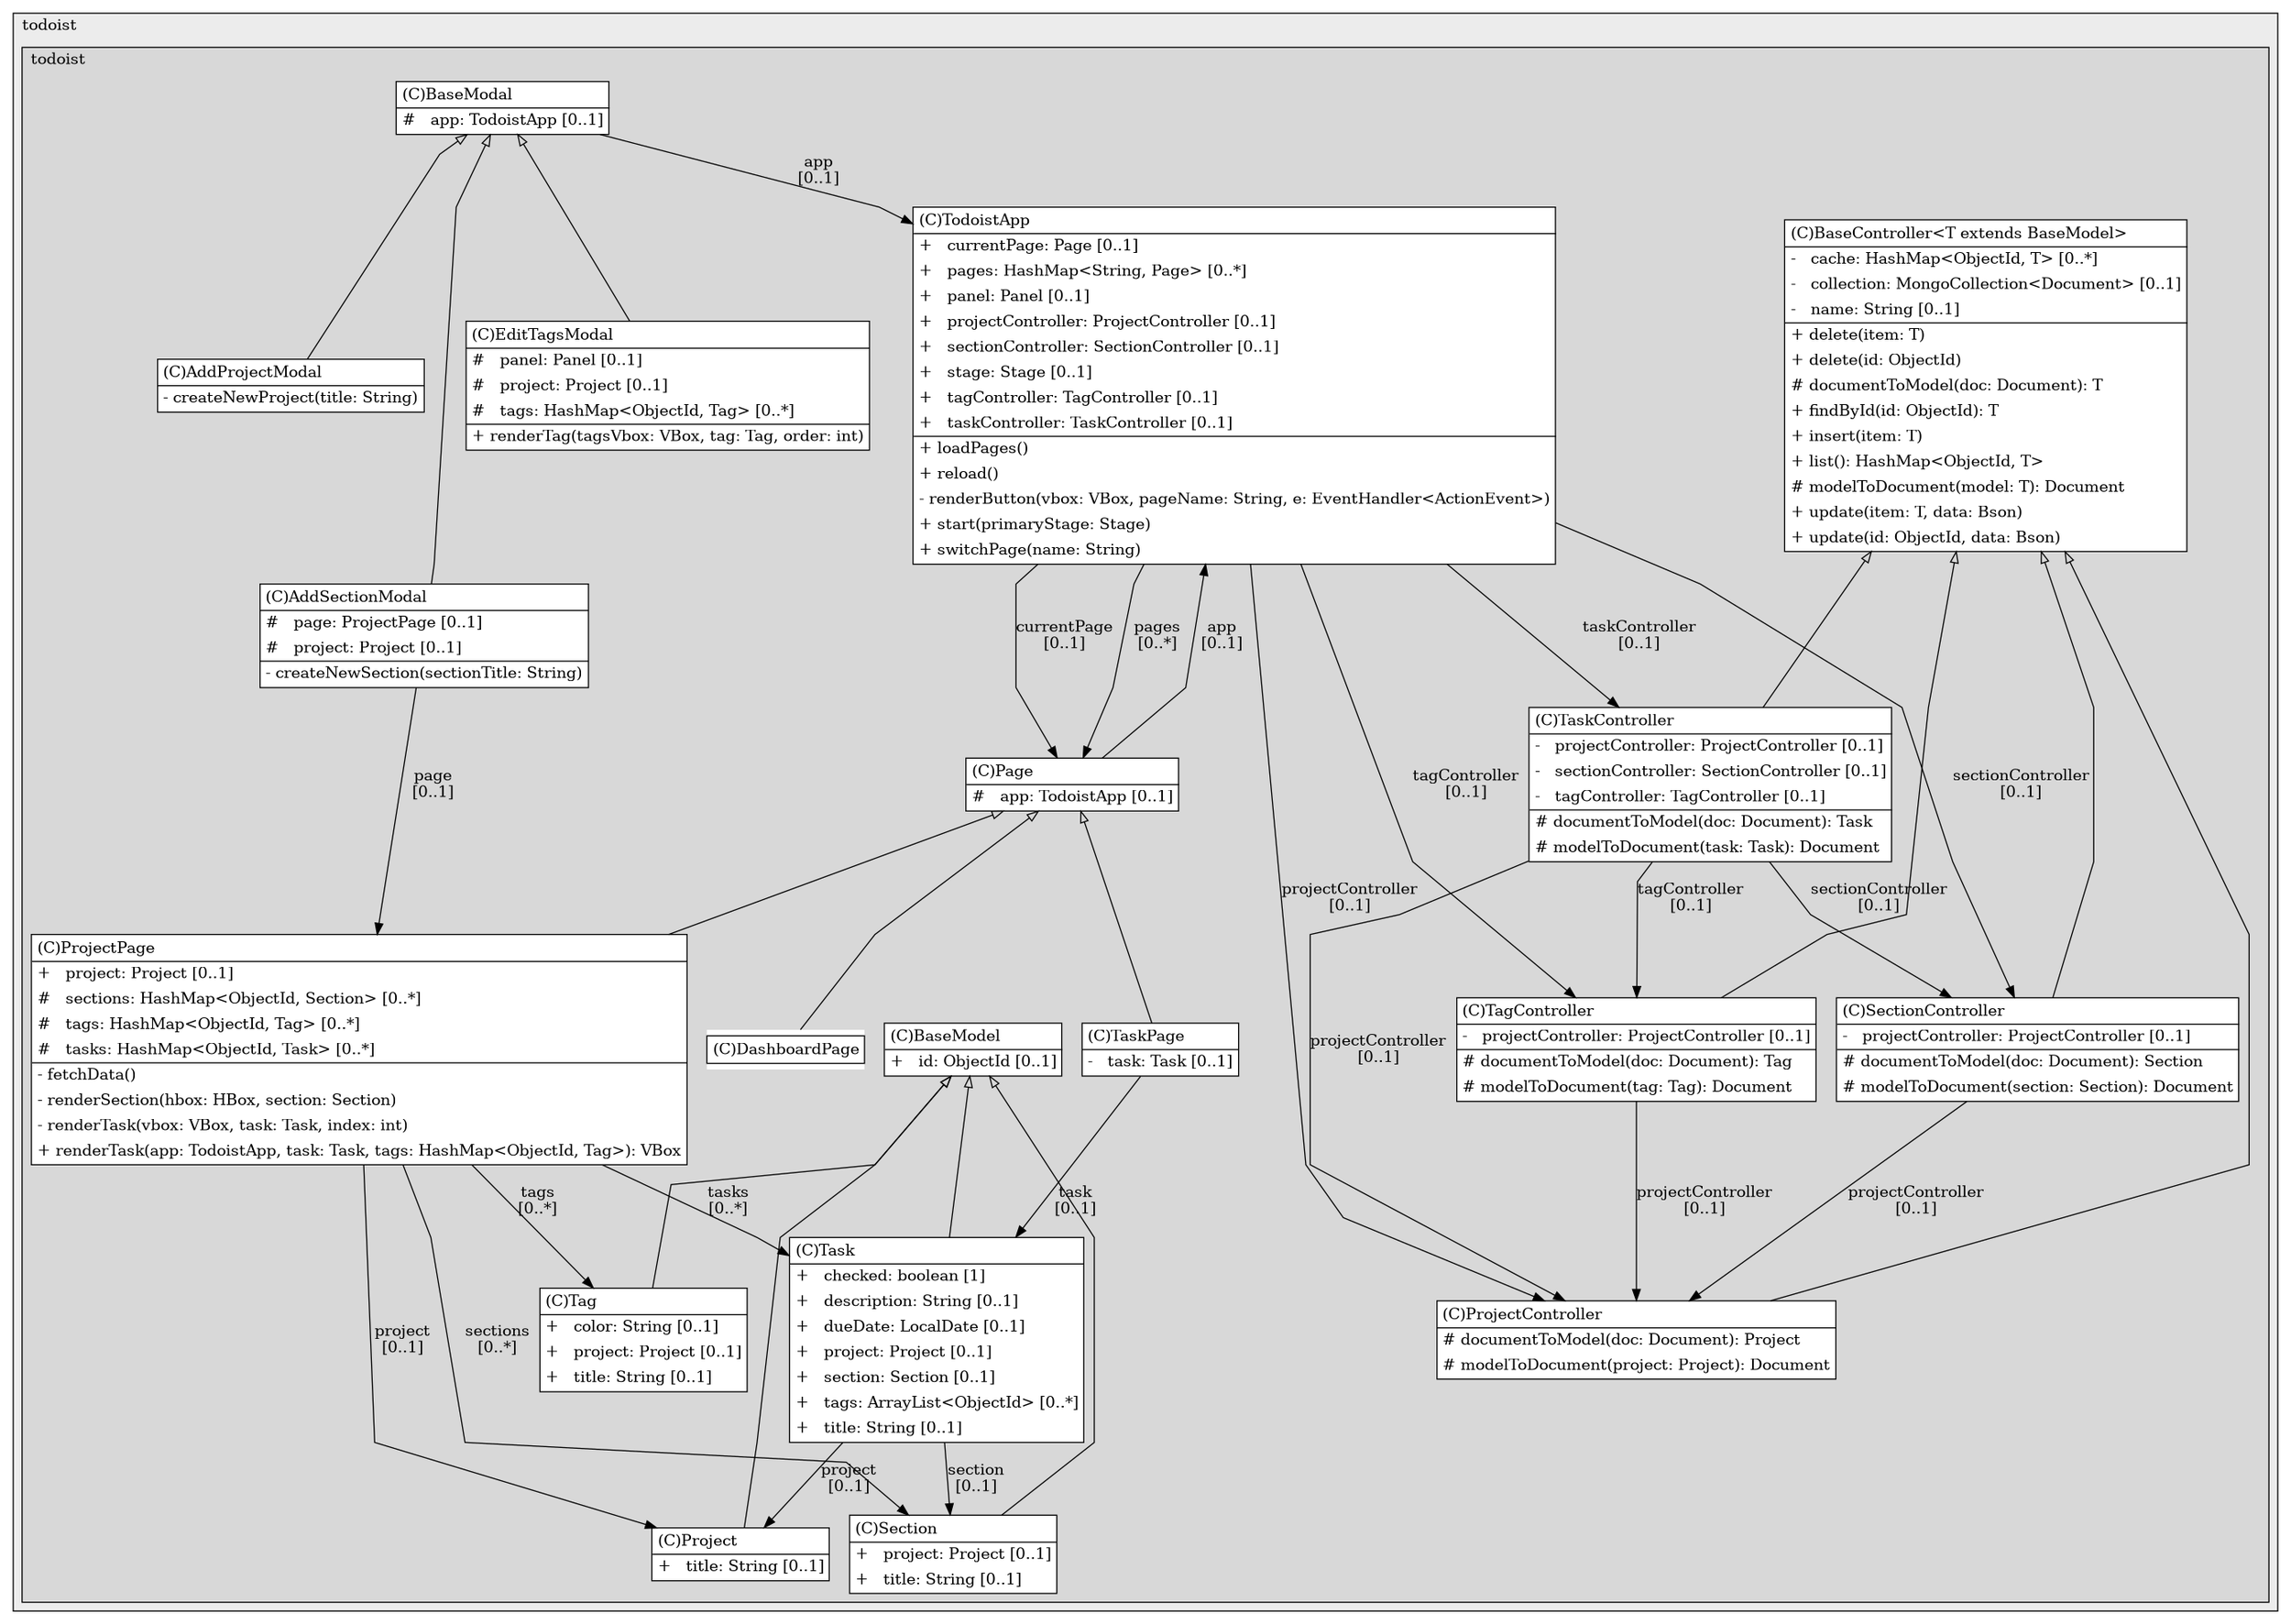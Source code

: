 @startuml

/' diagram meta data start
config=StructureConfiguration;
{
  "projectClassification": {
    "searchMode": "OpenProject", // OpenProject, AllProjects
    "includedProjects": "",
    "pathEndKeywords": "*.impl",
    "isClientPath": "",
    "isClientName": "",
    "isTestPath": "",
    "isTestName": "",
    "isMappingPath": "",
    "isMappingName": "",
    "isDataAccessPath": "",
    "isDataAccessName": "",
    "isDataStructurePath": "",
    "isDataStructureName": "",
    "isInterfaceStructuresPath": "",
    "isInterfaceStructuresName": "",
    "isEntryPointPath": "",
    "isEntryPointName": "",
    "treatFinalFieldsAsMandatory": false
  },
  "graphRestriction": {
    "classPackageExcludeFilter": "",
    "classPackageIncludeFilter": "",
    "classNameExcludeFilter": "",
    "classNameIncludeFilter": "",
    "methodNameExcludeFilter": "",
    "methodNameIncludeFilter": "",
    "removeByInheritance": "", // inheritance/annotation based filtering is done in a second step
    "removeByAnnotation": "",
    "removeByClassPackage": "", // cleanup the graph after inheritance/annotation based filtering is done
    "removeByClassName": "",
    "cutMappings": false,
    "cutEnum": true,
    "cutTests": true,
    "cutClient": true,
    "cutDataAccess": false,
    "cutInterfaceStructures": false,
    "cutDataStructures": false,
    "cutGetterAndSetter": true,
    "cutConstructors": true
  },
  "graphTraversal": {
    "forwardDepth": 6,
    "backwardDepth": 6,
    "classPackageExcludeFilter": "",
    "classPackageIncludeFilter": "",
    "classNameExcludeFilter": "",
    "classNameIncludeFilter": "",
    "methodNameExcludeFilter": "",
    "methodNameIncludeFilter": "",
    "hideMappings": false,
    "hideDataStructures": false,
    "hidePrivateMethods": true,
    "hideInterfaceCalls": true, // indirection: implementation -> interface (is hidden) -> implementation
    "onlyShowApplicationEntryPoints": false, // root node is included
    "useMethodCallsForStructureDiagram": "ForwardOnly" // ForwardOnly, BothDirections, No
  },
  "details": {
    "aggregation": "GroupByClass", // ByClass, GroupByClass, None
    "showClassGenericTypes": true,
    "showMethods": true,
    "showMethodParameterNames": true,
    "showMethodParameterTypes": true,
    "showMethodReturnType": true,
    "showPackageLevels": 2,
    "showDetailedClassStructure": true
  },
  "rootClass": "com.todoist.todoist.structures.TodoistApp",
  "extensionCallbackMethod": "" // qualified.class.name#methodName - signature: public static String method(String)
}
diagram meta data end '/



digraph g {
    rankdir="TB"
    splines=polyline
    

'nodes 
subgraph cluster_1150156156 { 
   	label=todoist
	labeljust=l
	fillcolor="#ececec"
	style=filled
   
   subgraph cluster_1954459366 { 
   	label=todoist
	labeljust=l
	fillcolor="#d8d8d8"
	style=filled
   
   AddProjectModal1755973063[
	label=<<TABLE BORDER="1" CELLBORDER="0" CELLPADDING="4" CELLSPACING="0">
<TR><TD ALIGN="LEFT" >(C)AddProjectModal</TD></TR>
<HR/>
<TR><TD ALIGN="LEFT" >- createNewProject(title: String)</TD></TR>
</TABLE>>
	style=filled
	margin=0
	shape=plaintext
	fillcolor="#FFFFFF"
];

AddSectionModal1755973063[
	label=<<TABLE BORDER="1" CELLBORDER="0" CELLPADDING="4" CELLSPACING="0">
<TR><TD ALIGN="LEFT" >(C)AddSectionModal</TD></TR>
<HR/>
<TR><TD ALIGN="LEFT" >#   page: ProjectPage [0..1]</TD></TR>
<TR><TD ALIGN="LEFT" >#   project: Project [0..1]</TD></TR>
<HR/>
<TR><TD ALIGN="LEFT" >- createNewSection(sectionTitle: String)</TD></TR>
</TABLE>>
	style=filled
	margin=0
	shape=plaintext
	fillcolor="#FFFFFF"
];

BaseController1252453567[
	label=<<TABLE BORDER="1" CELLBORDER="0" CELLPADDING="4" CELLSPACING="0">
<TR><TD ALIGN="LEFT" >(C)BaseController&lt;T extends BaseModel&gt;</TD></TR>
<HR/>
<TR><TD ALIGN="LEFT" >-   cache: HashMap&lt;ObjectId, T&gt; [0..*]</TD></TR>
<TR><TD ALIGN="LEFT" >-   collection: MongoCollection&lt;Document&gt; [0..1]</TD></TR>
<TR><TD ALIGN="LEFT" >-   name: String [0..1]</TD></TR>
<HR/>
<TR><TD ALIGN="LEFT" >+ delete(item: T)</TD></TR>
<TR><TD ALIGN="LEFT" >+ delete(id: ObjectId)</TD></TR>
<TR><TD ALIGN="LEFT" ># documentToModel(doc: Document): T</TD></TR>
<TR><TD ALIGN="LEFT" >+ findById(id: ObjectId): T</TD></TR>
<TR><TD ALIGN="LEFT" >+ insert(item: T)</TD></TR>
<TR><TD ALIGN="LEFT" >+ list(): HashMap&lt;ObjectId, T&gt;</TD></TR>
<TR><TD ALIGN="LEFT" ># modelToDocument(model: T): Document</TD></TR>
<TR><TD ALIGN="LEFT" >+ update(item: T, data: Bson)</TD></TR>
<TR><TD ALIGN="LEFT" >+ update(id: ObjectId, data: Bson)</TD></TR>
</TABLE>>
	style=filled
	margin=0
	shape=plaintext
	fillcolor="#FFFFFF"
];

BaseModal1252453567[
	label=<<TABLE BORDER="1" CELLBORDER="0" CELLPADDING="4" CELLSPACING="0">
<TR><TD ALIGN="LEFT" >(C)BaseModal</TD></TR>
<HR/>
<TR><TD ALIGN="LEFT" >#   app: TodoistApp [0..1]</TD></TR>
</TABLE>>
	style=filled
	margin=0
	shape=plaintext
	fillcolor="#FFFFFF"
];

BaseModel1252453567[
	label=<<TABLE BORDER="1" CELLBORDER="0" CELLPADDING="4" CELLSPACING="0">
<TR><TD ALIGN="LEFT" >(C)BaseModel</TD></TR>
<HR/>
<TR><TD ALIGN="LEFT" >+   id: ObjectId [0..1]</TD></TR>
</TABLE>>
	style=filled
	margin=0
	shape=plaintext
	fillcolor="#FFFFFF"
];

DashboardPage633735869[
	label=<<TABLE BORDER="1" CELLBORDER="0" CELLPADDING="4" CELLSPACING="0">
<TR><TD ALIGN="LEFT" >(C)DashboardPage</TD></TR>
</TABLE>>
	style=filled
	margin=0
	shape=plaintext
	fillcolor="#FFFFFF"
];

EditTagsModal1755973063[
	label=<<TABLE BORDER="1" CELLBORDER="0" CELLPADDING="4" CELLSPACING="0">
<TR><TD ALIGN="LEFT" >(C)EditTagsModal</TD></TR>
<HR/>
<TR><TD ALIGN="LEFT" >#   panel: Panel [0..1]</TD></TR>
<TR><TD ALIGN="LEFT" >#   project: Project [0..1]</TD></TR>
<TR><TD ALIGN="LEFT" >#   tags: HashMap&lt;ObjectId, Tag&gt; [0..*]</TD></TR>
<HR/>
<TR><TD ALIGN="LEFT" >+ renderTag(tagsVbox: VBox, tag: Tag, order: int)</TD></TR>
</TABLE>>
	style=filled
	margin=0
	shape=plaintext
	fillcolor="#FFFFFF"
];

Page1252453567[
	label=<<TABLE BORDER="1" CELLBORDER="0" CELLPADDING="4" CELLSPACING="0">
<TR><TD ALIGN="LEFT" >(C)Page</TD></TR>
<HR/>
<TR><TD ALIGN="LEFT" >#   app: TodoistApp [0..1]</TD></TR>
</TABLE>>
	style=filled
	margin=0
	shape=plaintext
	fillcolor="#FFFFFF"
];

Project1755976907[
	label=<<TABLE BORDER="1" CELLBORDER="0" CELLPADDING="4" CELLSPACING="0">
<TR><TD ALIGN="LEFT" >(C)Project</TD></TR>
<HR/>
<TR><TD ALIGN="LEFT" >+   title: String [0..1]</TD></TR>
</TABLE>>
	style=filled
	margin=0
	shape=plaintext
	fillcolor="#FFFFFF"
];

ProjectController965720726[
	label=<<TABLE BORDER="1" CELLBORDER="0" CELLPADDING="4" CELLSPACING="0">
<TR><TD ALIGN="LEFT" >(C)ProjectController</TD></TR>
<HR/>
<TR><TD ALIGN="LEFT" ># documentToModel(doc: Document): Project</TD></TR>
<TR><TD ALIGN="LEFT" ># modelToDocument(project: Project): Document</TD></TR>
</TABLE>>
	style=filled
	margin=0
	shape=plaintext
	fillcolor="#FFFFFF"
];

ProjectPage633735869[
	label=<<TABLE BORDER="1" CELLBORDER="0" CELLPADDING="4" CELLSPACING="0">
<TR><TD ALIGN="LEFT" >(C)ProjectPage</TD></TR>
<HR/>
<TR><TD ALIGN="LEFT" >+   project: Project [0..1]</TD></TR>
<TR><TD ALIGN="LEFT" >#   sections: HashMap&lt;ObjectId, Section&gt; [0..*]</TD></TR>
<TR><TD ALIGN="LEFT" >#   tags: HashMap&lt;ObjectId, Tag&gt; [0..*]</TD></TR>
<TR><TD ALIGN="LEFT" >#   tasks: HashMap&lt;ObjectId, Task&gt; [0..*]</TD></TR>
<HR/>
<TR><TD ALIGN="LEFT" >- fetchData()</TD></TR>
<TR><TD ALIGN="LEFT" >- renderSection(hbox: HBox, section: Section)</TD></TR>
<TR><TD ALIGN="LEFT" >- renderTask(vbox: VBox, task: Task, index: int)</TD></TR>
<TR><TD ALIGN="LEFT" >+ renderTask(app: TodoistApp, task: Task, tags: HashMap&lt;ObjectId, Tag&gt;): VBox</TD></TR>
</TABLE>>
	style=filled
	margin=0
	shape=plaintext
	fillcolor="#FFFFFF"
];

Section1755976907[
	label=<<TABLE BORDER="1" CELLBORDER="0" CELLPADDING="4" CELLSPACING="0">
<TR><TD ALIGN="LEFT" >(C)Section</TD></TR>
<HR/>
<TR><TD ALIGN="LEFT" >+   project: Project [0..1]</TD></TR>
<TR><TD ALIGN="LEFT" >+   title: String [0..1]</TD></TR>
</TABLE>>
	style=filled
	margin=0
	shape=plaintext
	fillcolor="#FFFFFF"
];

SectionController965720726[
	label=<<TABLE BORDER="1" CELLBORDER="0" CELLPADDING="4" CELLSPACING="0">
<TR><TD ALIGN="LEFT" >(C)SectionController</TD></TR>
<HR/>
<TR><TD ALIGN="LEFT" >-   projectController: ProjectController [0..1]</TD></TR>
<HR/>
<TR><TD ALIGN="LEFT" ># documentToModel(doc: Document): Section</TD></TR>
<TR><TD ALIGN="LEFT" ># modelToDocument(section: Section): Document</TD></TR>
</TABLE>>
	style=filled
	margin=0
	shape=plaintext
	fillcolor="#FFFFFF"
];

Tag1755976907[
	label=<<TABLE BORDER="1" CELLBORDER="0" CELLPADDING="4" CELLSPACING="0">
<TR><TD ALIGN="LEFT" >(C)Tag</TD></TR>
<HR/>
<TR><TD ALIGN="LEFT" >+   color: String [0..1]</TD></TR>
<TR><TD ALIGN="LEFT" >+   project: Project [0..1]</TD></TR>
<TR><TD ALIGN="LEFT" >+   title: String [0..1]</TD></TR>
</TABLE>>
	style=filled
	margin=0
	shape=plaintext
	fillcolor="#FFFFFF"
];

TagController965720726[
	label=<<TABLE BORDER="1" CELLBORDER="0" CELLPADDING="4" CELLSPACING="0">
<TR><TD ALIGN="LEFT" >(C)TagController</TD></TR>
<HR/>
<TR><TD ALIGN="LEFT" >-   projectController: ProjectController [0..1]</TD></TR>
<HR/>
<TR><TD ALIGN="LEFT" ># documentToModel(doc: Document): Tag</TD></TR>
<TR><TD ALIGN="LEFT" ># modelToDocument(tag: Tag): Document</TD></TR>
</TABLE>>
	style=filled
	margin=0
	shape=plaintext
	fillcolor="#FFFFFF"
];

Task1755976907[
	label=<<TABLE BORDER="1" CELLBORDER="0" CELLPADDING="4" CELLSPACING="0">
<TR><TD ALIGN="LEFT" >(C)Task</TD></TR>
<HR/>
<TR><TD ALIGN="LEFT" >+   checked: boolean [1]</TD></TR>
<TR><TD ALIGN="LEFT" >+   description: String [0..1]</TD></TR>
<TR><TD ALIGN="LEFT" >+   dueDate: LocalDate [0..1]</TD></TR>
<TR><TD ALIGN="LEFT" >+   project: Project [0..1]</TD></TR>
<TR><TD ALIGN="LEFT" >+   section: Section [0..1]</TD></TR>
<TR><TD ALIGN="LEFT" >+   tags: ArrayList&lt;ObjectId&gt; [0..*]</TD></TR>
<TR><TD ALIGN="LEFT" >+   title: String [0..1]</TD></TR>
</TABLE>>
	style=filled
	margin=0
	shape=plaintext
	fillcolor="#FFFFFF"
];

TaskController965720726[
	label=<<TABLE BORDER="1" CELLBORDER="0" CELLPADDING="4" CELLSPACING="0">
<TR><TD ALIGN="LEFT" >(C)TaskController</TD></TR>
<HR/>
<TR><TD ALIGN="LEFT" >-   projectController: ProjectController [0..1]</TD></TR>
<TR><TD ALIGN="LEFT" >-   sectionController: SectionController [0..1]</TD></TR>
<TR><TD ALIGN="LEFT" >-   tagController: TagController [0..1]</TD></TR>
<HR/>
<TR><TD ALIGN="LEFT" ># documentToModel(doc: Document): Task</TD></TR>
<TR><TD ALIGN="LEFT" ># modelToDocument(task: Task): Document</TD></TR>
</TABLE>>
	style=filled
	margin=0
	shape=plaintext
	fillcolor="#FFFFFF"
];

TaskPage633735869[
	label=<<TABLE BORDER="1" CELLBORDER="0" CELLPADDING="4" CELLSPACING="0">
<TR><TD ALIGN="LEFT" >(C)TaskPage</TD></TR>
<HR/>
<TR><TD ALIGN="LEFT" >-   task: Task [0..1]</TD></TR>
</TABLE>>
	style=filled
	margin=0
	shape=plaintext
	fillcolor="#FFFFFF"
];

TodoistApp1252453567[
	label=<<TABLE BORDER="1" CELLBORDER="0" CELLPADDING="4" CELLSPACING="0">
<TR><TD ALIGN="LEFT" >(C)TodoistApp</TD></TR>
<HR/>
<TR><TD ALIGN="LEFT" >+   currentPage: Page [0..1]</TD></TR>
<TR><TD ALIGN="LEFT" >+   pages: HashMap&lt;String, Page&gt; [0..*]</TD></TR>
<TR><TD ALIGN="LEFT" >+   panel: Panel [0..1]</TD></TR>
<TR><TD ALIGN="LEFT" >+   projectController: ProjectController [0..1]</TD></TR>
<TR><TD ALIGN="LEFT" >+   sectionController: SectionController [0..1]</TD></TR>
<TR><TD ALIGN="LEFT" >+   stage: Stage [0..1]</TD></TR>
<TR><TD ALIGN="LEFT" >+   tagController: TagController [0..1]</TD></TR>
<TR><TD ALIGN="LEFT" >+   taskController: TaskController [0..1]</TD></TR>
<HR/>
<TR><TD ALIGN="LEFT" >+ loadPages()</TD></TR>
<TR><TD ALIGN="LEFT" >+ reload()</TD></TR>
<TR><TD ALIGN="LEFT" >- renderButton(vbox: VBox, pageName: String, e: EventHandler&lt;ActionEvent&gt;)</TD></TR>
<TR><TD ALIGN="LEFT" >+ start(primaryStage: Stage)</TD></TR>
<TR><TD ALIGN="LEFT" >+ switchPage(name: String)</TD></TR>
</TABLE>>
	style=filled
	margin=0
	shape=plaintext
	fillcolor="#FFFFFF"
];
} 
} 

'edges    
AddSectionModal1755973063 -> ProjectPage633735869[label="page
[0..1]"];
BaseController1252453567 -> ProjectController965720726[arrowhead=none, arrowtail=empty, dir=both];
BaseController1252453567 -> SectionController965720726[arrowhead=none, arrowtail=empty, dir=both];
BaseController1252453567 -> TagController965720726[arrowhead=none, arrowtail=empty, dir=both];
BaseController1252453567 -> TaskController965720726[arrowhead=none, arrowtail=empty, dir=both];
BaseModal1252453567 -> AddProjectModal1755973063[arrowhead=none, arrowtail=empty, dir=both];
BaseModal1252453567 -> AddSectionModal1755973063[arrowhead=none, arrowtail=empty, dir=both];
BaseModal1252453567 -> EditTagsModal1755973063[arrowhead=none, arrowtail=empty, dir=both];
BaseModal1252453567 -> TodoistApp1252453567[label="app
[0..1]"];
BaseModel1252453567 -> Project1755976907[arrowhead=none, arrowtail=empty, dir=both];
BaseModel1252453567 -> Section1755976907[arrowhead=none, arrowtail=empty, dir=both];
BaseModel1252453567 -> Tag1755976907[arrowhead=none, arrowtail=empty, dir=both];
BaseModel1252453567 -> Task1755976907[arrowhead=none, arrowtail=empty, dir=both];
Page1252453567 -> DashboardPage633735869[arrowhead=none, arrowtail=empty, dir=both];
Page1252453567 -> ProjectPage633735869[arrowhead=none, arrowtail=empty, dir=both];
Page1252453567 -> TaskPage633735869[arrowhead=none, arrowtail=empty, dir=both];
Page1252453567 -> TodoistApp1252453567[label="app
[0..1]"];
ProjectPage633735869 -> Project1755976907[label="project
[0..1]"];
ProjectPage633735869 -> Section1755976907[label="sections
[0..*]"];
ProjectPage633735869 -> Tag1755976907[label="tags
[0..*]"];
ProjectPage633735869 -> Task1755976907[label="tasks
[0..*]"];
SectionController965720726 -> ProjectController965720726[label="projectController
[0..1]"];
TagController965720726 -> ProjectController965720726[label="projectController
[0..1]"];
Task1755976907 -> Project1755976907[label="project
[0..1]"];
Task1755976907 -> Section1755976907[label="section
[0..1]"];
TaskController965720726 -> ProjectController965720726[label="projectController
[0..1]"];
TaskController965720726 -> SectionController965720726[label="sectionController
[0..1]"];
TaskController965720726 -> TagController965720726[label="tagController
[0..1]"];
TaskPage633735869 -> Task1755976907[label="task
[0..1]"];
TodoistApp1252453567 -> Page1252453567[label="currentPage
[0..1]"];
TodoistApp1252453567 -> Page1252453567[label="pages
[0..*]"];
TodoistApp1252453567 -> ProjectController965720726[label="projectController
[0..1]"];
TodoistApp1252453567 -> SectionController965720726[label="sectionController
[0..1]"];
TodoistApp1252453567 -> TagController965720726[label="tagController
[0..1]"];
TodoistApp1252453567 -> TaskController965720726[label="taskController
[0..1]"];
    
}
@enduml